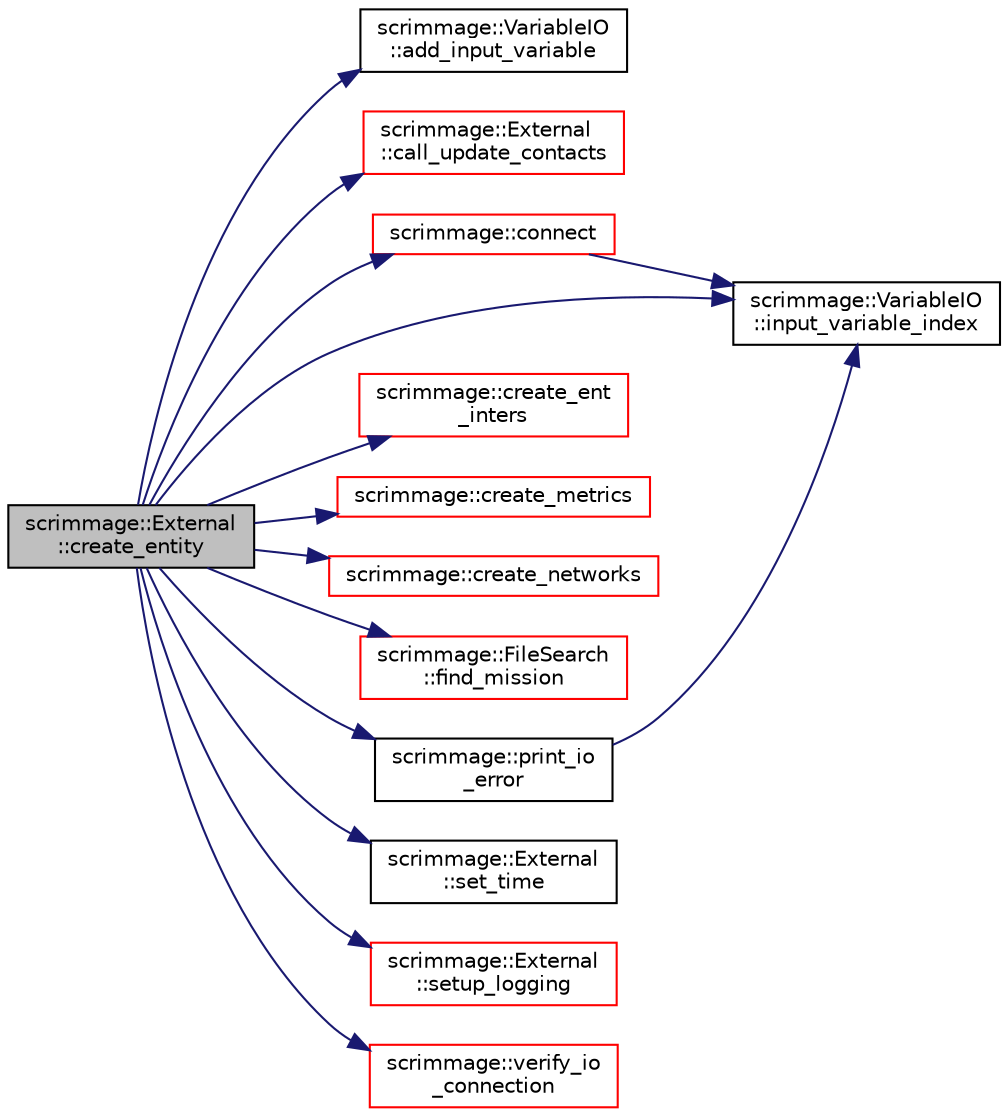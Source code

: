 digraph "scrimmage::External::create_entity"
{
 // LATEX_PDF_SIZE
  edge [fontname="Helvetica",fontsize="10",labelfontname="Helvetica",labelfontsize="10"];
  node [fontname="Helvetica",fontsize="10",shape=record];
  rankdir="LR";
  Node1 [label="scrimmage::External\l::create_entity",height=0.2,width=0.4,color="black", fillcolor="grey75", style="filled", fontcolor="black",tooltip=" "];
  Node1 -> Node2 [color="midnightblue",fontsize="10",style="solid",fontname="Helvetica"];
  Node2 [label="scrimmage::VariableIO\l::add_input_variable",height=0.2,width=0.4,color="black", fillcolor="white", style="filled",URL="$classscrimmage_1_1VariableIO.html#a3bdaba914cd30bde518e6e5705e01b43",tooltip=" "];
  Node1 -> Node3 [color="midnightblue",fontsize="10",style="solid",fontname="Helvetica"];
  Node3 [label="scrimmage::External\l::call_update_contacts",height=0.2,width=0.4,color="red", fillcolor="white", style="filled",URL="$classscrimmage_1_1External.html#acab091bf1e7c47025c8598edcdb4464c",tooltip=" "];
  Node1 -> Node8 [color="midnightblue",fontsize="10",style="solid",fontname="Helvetica"];
  Node8 [label="scrimmage::connect",height=0.2,width=0.4,color="red", fillcolor="white", style="filled",URL="$namespacescrimmage.html#a5e908f79257a2582a17398519b9c9647",tooltip=" "];
  Node8 -> Node9 [color="midnightblue",fontsize="10",style="solid",fontname="Helvetica"];
  Node9 [label="scrimmage::VariableIO\l::input_variable_index",height=0.2,width=0.4,color="black", fillcolor="white", style="filled",URL="$classscrimmage_1_1VariableIO.html#aa6b12035fb51a9aa81ffe3615eea6217",tooltip=" "];
  Node1 -> Node11 [color="midnightblue",fontsize="10",style="solid",fontname="Helvetica"];
  Node11 [label="scrimmage::create_ent\l_inters",height=0.2,width=0.4,color="red", fillcolor="white", style="filled",URL="$namespacescrimmage.html#a5793c16ebb382bf91a7a83d536fe49a7",tooltip=" "];
  Node1 -> Node13 [color="midnightblue",fontsize="10",style="solid",fontname="Helvetica"];
  Node13 [label="scrimmage::create_metrics",height=0.2,width=0.4,color="red", fillcolor="white", style="filled",URL="$namespacescrimmage.html#ab7ce57ecde5f7e0a5489f75fa840b57a",tooltip=" "];
  Node1 -> Node14 [color="midnightblue",fontsize="10",style="solid",fontname="Helvetica"];
  Node14 [label="scrimmage::create_networks",height=0.2,width=0.4,color="red", fillcolor="white", style="filled",URL="$namespacescrimmage.html#aa24d13008157fe3a539bb06b4ce5fb1d",tooltip=" "];
  Node1 -> Node15 [color="midnightblue",fontsize="10",style="solid",fontname="Helvetica"];
  Node15 [label="scrimmage::FileSearch\l::find_mission",height=0.2,width=0.4,color="red", fillcolor="white", style="filled",URL="$classscrimmage_1_1FileSearch.html#a2f43920f05f0c385988681750cd81508",tooltip="finds a mission file"];
  Node1 -> Node9 [color="midnightblue",fontsize="10",style="solid",fontname="Helvetica"];
  Node1 -> Node20 [color="midnightblue",fontsize="10",style="solid",fontname="Helvetica"];
  Node20 [label="scrimmage::print_io\l_error",height=0.2,width=0.4,color="black", fillcolor="white", style="filled",URL="$namespacescrimmage.html#a1a42f0f8246cd1ce51bc7613aeda2bd8",tooltip=" "];
  Node20 -> Node9 [color="midnightblue",fontsize="10",style="solid",fontname="Helvetica"];
  Node1 -> Node21 [color="midnightblue",fontsize="10",style="solid",fontname="Helvetica"];
  Node21 [label="scrimmage::External\l::set_time",height=0.2,width=0.4,color="black", fillcolor="white", style="filled",URL="$classscrimmage_1_1External.html#a14f5a54a9c3757a3071590c03d096989",tooltip=" "];
  Node1 -> Node22 [color="midnightblue",fontsize="10",style="solid",fontname="Helvetica"];
  Node22 [label="scrimmage::External\l::setup_logging",height=0.2,width=0.4,color="red", fillcolor="white", style="filled",URL="$classscrimmage_1_1External.html#a27d7c600b2343bdea6cfe21dc2d367b7",tooltip=" "];
  Node1 -> Node24 [color="midnightblue",fontsize="10",style="solid",fontname="Helvetica"];
  Node24 [label="scrimmage::verify_io\l_connection",height=0.2,width=0.4,color="red", fillcolor="white", style="filled",URL="$namespacescrimmage.html#ae124c7a839ccebe20480e25a1c4988ee",tooltip=" "];
}
